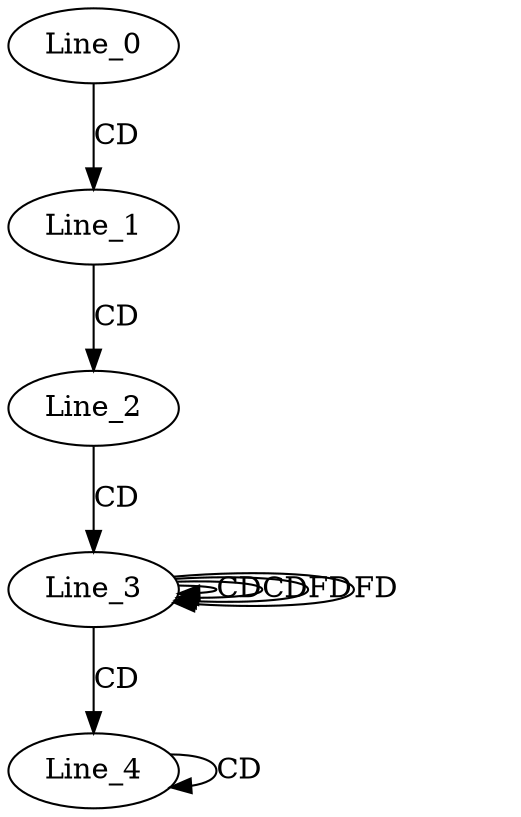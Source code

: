 digraph G {
  Line_0;
  Line_1;
  Line_2;
  Line_3;
  Line_3;
  Line_3;
  Line_4;
  Line_4;
  Line_0 -> Line_1 [ label="CD" ];
  Line_1 -> Line_2 [ label="CD" ];
  Line_2 -> Line_3 [ label="CD" ];
  Line_3 -> Line_3 [ label="CD" ];
  Line_3 -> Line_3 [ label="CD" ];
  Line_3 -> Line_3 [ label="FD" ];
  Line_3 -> Line_4 [ label="CD" ];
  Line_4 -> Line_4 [ label="CD" ];
  Line_3 -> Line_3 [ label="FD" ];
}
